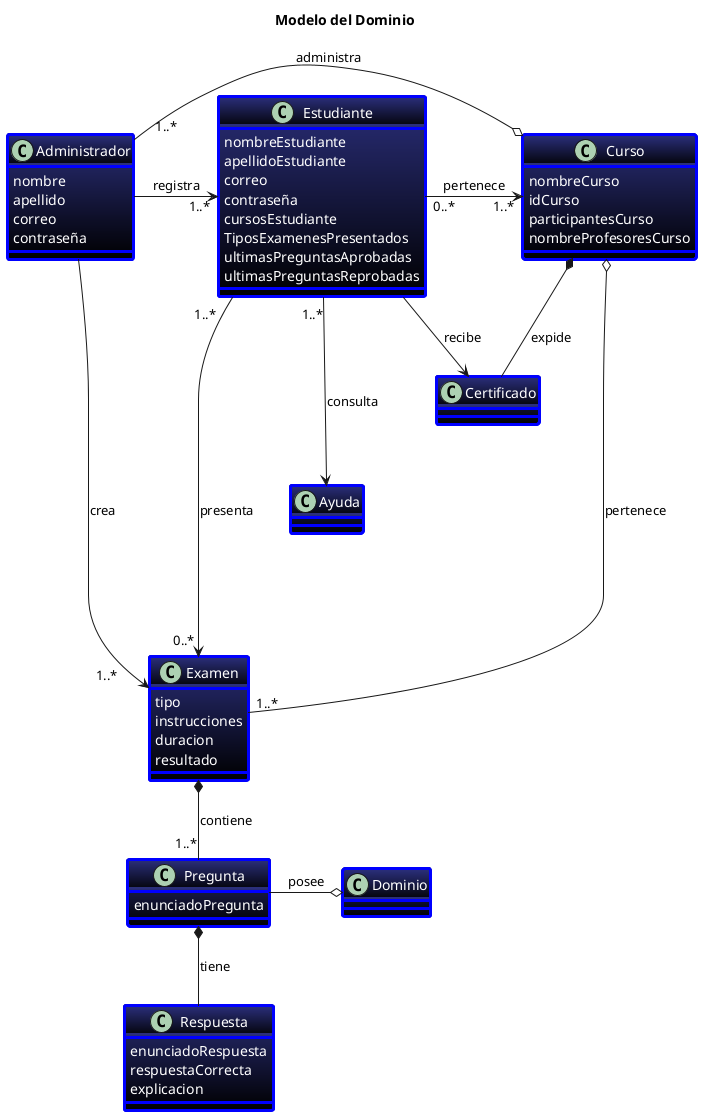 @startuml "Diagrama de clases"

title "Modelo del Dominio"

skinparam Class{
  BackgroundColor 2B2F7B-black
  AttributeFontColor white
  BorderThickness 3
  BorderColor blue
}
class Administrador{
  nombre
  apellido
  correo
  contraseña
}
class Estudiante{
  nombreEstudiante
  apellidoEstudiante
  correo
  contraseña
  cursosEstudiante
  TiposExamenesPresentados
  ultimasPreguntasAprobadas
  ultimasPreguntasReprobadas
}

class Ayuda

class Curso{
  nombreCurso
  idCurso
  participantesCurso
  nombreProfesoresCurso
}
class Examen{
  tipo
  instrucciones
  duracion
  resultado
}
class Pregunta{
  enunciadoPregunta
}

class Dominio

class Respuesta{
  enunciadoRespuesta
  respuestaCorrecta
  explicacion
}
class Certificado{
}

Administrador -right-> "1..*       "Examen: crea
Administrador -right-> "     1..*"Estudiante: registra
Administrador "    1..*"-right-o Curso: administra

Estudiante "0..*"-right->"    1..*"Curso: pertenece
Estudiante "1..*   "-right-> "0..* "Examen: presenta
Estudiante --> Certificado: recibe
Estudiante "1..*"---> Ayuda: consulta

Examen *-down- "1..*"Pregunta: contiene
Pregunta *-down- Respuesta: tiene
Pregunta -right-o Dominio: posee

Curso o----- "1..*"Examen: pertenece
Curso *- Certificado: expide

@enduml